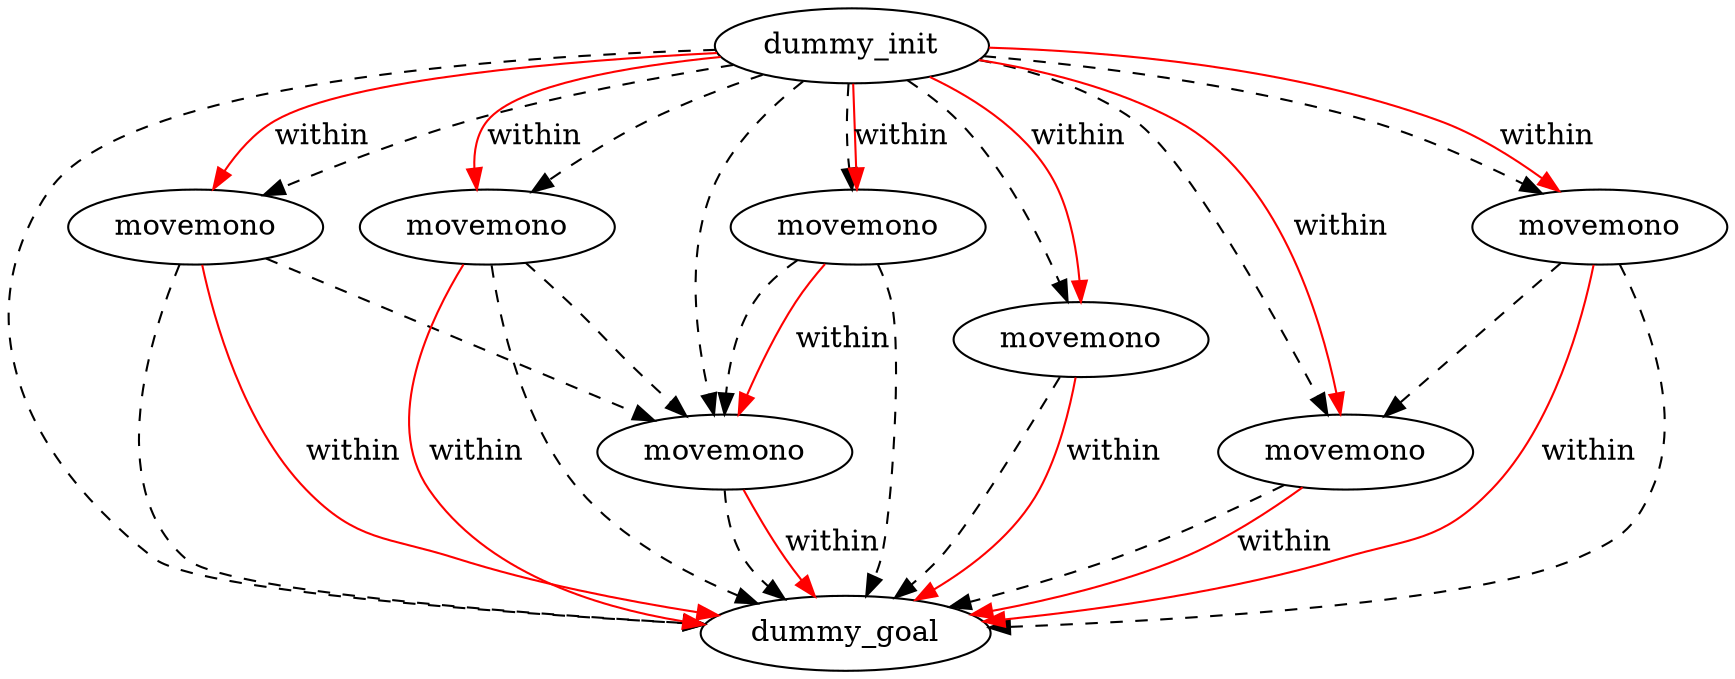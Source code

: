 digraph {
	"f8b18079-b9fc-622a-9663-6008f5d0a5d7" [label=dummy_init]
	"362ee265-12cb-3d9d-3e6b-a40c3a25f8ef" [label=dummy_goal]
	"4fb127c0-4d28-3160-f183-d429d69bd456" [label=movemono]
	"c143f0a5-53f4-a980-54e9-49094bf588f8" [label=movemono]
	"955dfbad-7c94-0086-9052-9adc6eb5a409" [label=movemono]
	"da05c0ea-7e82-5cdf-84bc-86ddf9c05363" [label=movemono]
	"b20284a7-67cf-7dbe-54f1-c04fc51ee8ae" [label=movemono]
	"1601b35d-238a-f0ba-8f67-70679bb19518" [label=movemono]
	"4e06af79-b5ac-d375-5ad4-d7d93ff029b0" [label=movemono]
	"1601b35d-238a-f0ba-8f67-70679bb19518" -> "b20284a7-67cf-7dbe-54f1-c04fc51ee8ae" [color=black style=dashed]
	"b20284a7-67cf-7dbe-54f1-c04fc51ee8ae" -> "362ee265-12cb-3d9d-3e6b-a40c3a25f8ef" [color=black style=dashed]
	"f8b18079-b9fc-622a-9663-6008f5d0a5d7" -> "b20284a7-67cf-7dbe-54f1-c04fc51ee8ae" [color=black style=dashed]
	"4e06af79-b5ac-d375-5ad4-d7d93ff029b0" -> "4fb127c0-4d28-3160-f183-d429d69bd456" [color=black style=dashed]
	"f8b18079-b9fc-622a-9663-6008f5d0a5d7" -> "1601b35d-238a-f0ba-8f67-70679bb19518" [color=black style=dashed]
	"f8b18079-b9fc-622a-9663-6008f5d0a5d7" -> "4fb127c0-4d28-3160-f183-d429d69bd456" [color=black style=dashed]
	"4fb127c0-4d28-3160-f183-d429d69bd456" -> "362ee265-12cb-3d9d-3e6b-a40c3a25f8ef" [color=black style=dashed]
	"1601b35d-238a-f0ba-8f67-70679bb19518" -> "362ee265-12cb-3d9d-3e6b-a40c3a25f8ef" [color=black style=dashed]
	"955dfbad-7c94-0086-9052-9adc6eb5a409" -> "4fb127c0-4d28-3160-f183-d429d69bd456" [color=black style=dashed]
	"f8b18079-b9fc-622a-9663-6008f5d0a5d7" -> "362ee265-12cb-3d9d-3e6b-a40c3a25f8ef" [color=black style=dashed]
	"f8b18079-b9fc-622a-9663-6008f5d0a5d7" -> "955dfbad-7c94-0086-9052-9adc6eb5a409" [color=black style=dashed]
	"4e06af79-b5ac-d375-5ad4-d7d93ff029b0" -> "362ee265-12cb-3d9d-3e6b-a40c3a25f8ef" [color=black style=dashed]
	"f8b18079-b9fc-622a-9663-6008f5d0a5d7" -> "4e06af79-b5ac-d375-5ad4-d7d93ff029b0" [color=black style=dashed]
	"955dfbad-7c94-0086-9052-9adc6eb5a409" -> "362ee265-12cb-3d9d-3e6b-a40c3a25f8ef" [color=black style=dashed]
	"f8b18079-b9fc-622a-9663-6008f5d0a5d7" -> "da05c0ea-7e82-5cdf-84bc-86ddf9c05363" [color=black style=dashed]
	"da05c0ea-7e82-5cdf-84bc-86ddf9c05363" -> "362ee265-12cb-3d9d-3e6b-a40c3a25f8ef" [color=black style=dashed]
	"da05c0ea-7e82-5cdf-84bc-86ddf9c05363" -> "4fb127c0-4d28-3160-f183-d429d69bd456" [color=black style=dashed]
	"c143f0a5-53f4-a980-54e9-49094bf588f8" -> "362ee265-12cb-3d9d-3e6b-a40c3a25f8ef" [color=black style=dashed]
	"f8b18079-b9fc-622a-9663-6008f5d0a5d7" -> "c143f0a5-53f4-a980-54e9-49094bf588f8" [color=black style=dashed]
	"f8b18079-b9fc-622a-9663-6008f5d0a5d7" -> "b20284a7-67cf-7dbe-54f1-c04fc51ee8ae" [label=within color=red]
	"4fb127c0-4d28-3160-f183-d429d69bd456" -> "362ee265-12cb-3d9d-3e6b-a40c3a25f8ef" [label=within color=red]
	"b20284a7-67cf-7dbe-54f1-c04fc51ee8ae" -> "362ee265-12cb-3d9d-3e6b-a40c3a25f8ef" [label=within color=red]
	"4e06af79-b5ac-d375-5ad4-d7d93ff029b0" -> "4fb127c0-4d28-3160-f183-d429d69bd456" [label=within color=red]
	"1601b35d-238a-f0ba-8f67-70679bb19518" -> "362ee265-12cb-3d9d-3e6b-a40c3a25f8ef" [label=within color=red]
	"c143f0a5-53f4-a980-54e9-49094bf588f8" -> "362ee265-12cb-3d9d-3e6b-a40c3a25f8ef" [label=within color=red]
	"f8b18079-b9fc-622a-9663-6008f5d0a5d7" -> "955dfbad-7c94-0086-9052-9adc6eb5a409" [label=within color=red]
	"f8b18079-b9fc-622a-9663-6008f5d0a5d7" -> "c143f0a5-53f4-a980-54e9-49094bf588f8" [label=within color=red]
	"f8b18079-b9fc-622a-9663-6008f5d0a5d7" -> "1601b35d-238a-f0ba-8f67-70679bb19518" [label=within color=red]
	"f8b18079-b9fc-622a-9663-6008f5d0a5d7" -> "da05c0ea-7e82-5cdf-84bc-86ddf9c05363" [label=within color=red]
	"955dfbad-7c94-0086-9052-9adc6eb5a409" -> "362ee265-12cb-3d9d-3e6b-a40c3a25f8ef" [label=within color=red]
	"f8b18079-b9fc-622a-9663-6008f5d0a5d7" -> "4e06af79-b5ac-d375-5ad4-d7d93ff029b0" [label=within color=red]
	"da05c0ea-7e82-5cdf-84bc-86ddf9c05363" -> "362ee265-12cb-3d9d-3e6b-a40c3a25f8ef" [label=within color=red]
}
